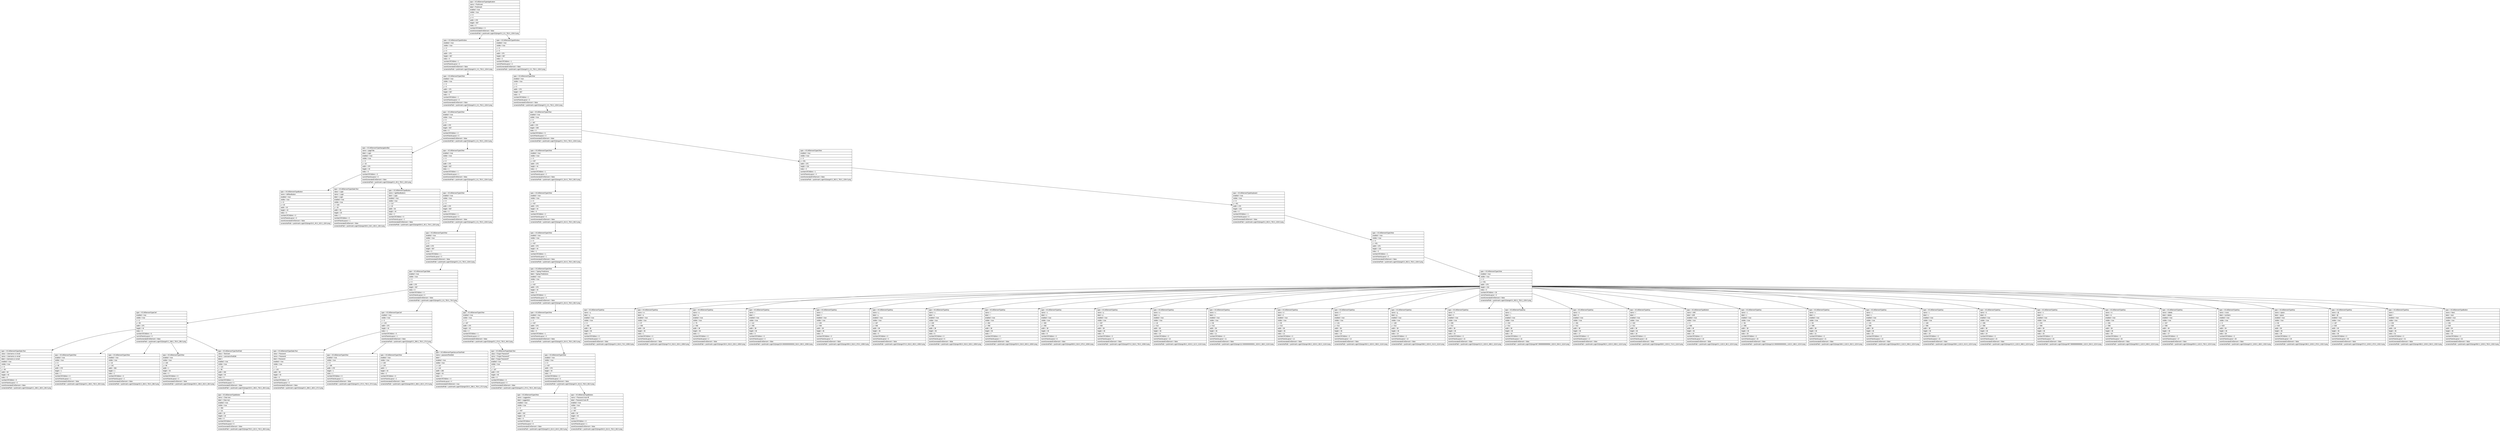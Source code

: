 digraph Layout {

	node [shape=record fontname=Arial];

	0	[label="{type = XCUIElementTypeApplication\l|name = Poshmark\l|label = Poshmark\l|enabled = true\l|visible = true\l|x = 0\l|y = 0\l|width = 375\l|height = 667\l|index = 0\l|numberOfChildren = 3\l|eventGeneratedOnElement = false \l|screenshotPath = poshmark-Login/S2/pngs/0.0_0.0_750.0_1334.0.png\l}"]
	1	[label="{type = XCUIElementTypeWindow\l|enabled = true\l|visible = true\l|x = 0\l|y = 0\l|width = 375\l|height = 667\l|index = 0\l|numberOfChildren = 1\l|numInParentLayout = 0\l|eventGeneratedOnElement = false \l|screenshotPath = poshmark-Login/S2/pngs/0.0_0.0_750.0_1334.0.png\l}"]
	2	[label="{type = XCUIElementTypeWindow\l|enabled = true\l|visible = true\l|x = 0\l|y = 0\l|width = 375\l|height = 667\l|index = 2\l|numberOfChildren = 1\l|numInParentLayout = 2\l|eventGeneratedOnElement = false \l|screenshotPath = poshmark-Login/S2/pngs/0.0_0.0_750.0_1334.0.png\l}"]
	3	[label="{type = XCUIElementTypeOther\l|enabled = true\l|visible = true\l|x = 0\l|y = 0\l|width = 375\l|height = 667\l|index = 0\l|numberOfChildren = 1\l|numInParentLayout = 0\l|eventGeneratedOnElement = false \l|screenshotPath = poshmark-Login/S2/pngs/0.0_0.0_750.0_1334.0.png\l}"]
	4	[label="{type = XCUIElementTypeOther\l|enabled = true\l|visible = true\l|x = 0\l|y = 0\l|width = 375\l|height = 667\l|index = 0\l|numberOfChildren = 1\l|numInParentLayout = 0\l|eventGeneratedOnElement = false \l|screenshotPath = poshmark-Login/S2/pngs/0.0_0.0_750.0_1334.0.png\l}"]
	5	[label="{type = XCUIElementTypeOther\l|enabled = true\l|visible = true\l|x = 0\l|y = 0\l|width = 375\l|height = 667\l|index = 0\l|numberOfChildren = 2\l|numInParentLayout = 0\l|eventGeneratedOnElement = false \l|screenshotPath = poshmark-Login/S2/pngs/0.0_0.0_750.0_1334.0.png\l}"]
	6	[label="{type = XCUIElementTypeOther\l|enabled = true\l|visible = true\l|x = 0\l|y = 367\l|width = 375\l|height = 300\l|index = 0\l|numberOfChildren = 5\l|numInParentLayout = 0\l|eventGeneratedOnElement = false \l|screenshotPath = poshmark-Login/S2/pngs/0.0_734.0_750.0_1334.0.png\l}"]
	7	[label="{type = XCUIElementTypeNavigationBar\l|name = pageTitle\l|label = Login\l|enabled = true\l|visible = true\l|x = 0\l|y = 20\l|width = 375\l|height = 44\l|index = 0\l|numberOfChildren = 3\l|numInParentLayout = 0\l|eventGeneratedOnElement = false \l|screenshotPath = poshmark-Login/S2/pngs/0.0_40.0_750.0_128.0.png\l}"]
	8	[label="{type = XCUIElementTypeOther\l|enabled = true\l|visible = true\l|x = 0\l|y = 0\l|width = 375\l|height = 667\l|index = 1\l|numberOfChildren = 1\l|numInParentLayout = 1\l|eventGeneratedOnElement = false \l|screenshotPath = poshmark-Login/S2/pngs/0.0_0.0_750.0_1334.0.png\l}"]
	9	[label="{type = XCUIElementTypeOther\l|enabled = true\l|visible = true\l|x = 0\l|y = 407\l|width = 375\l|height = 44\l|index = 2\l|numberOfChildren = 1\l|numInParentLayout = 2\l|eventGeneratedOnElement = false \l|screenshotPath = poshmark-Login/S2/pngs/0.0_814.0_750.0_902.0.png\l}"]
	10	[label="{type = XCUIElementTypeOther\l|enabled = true\l|visible = true\l|x = 0\l|y = 451\l|width = 375\l|height = 216\l|index = 4\l|numberOfChildren = 1\l|numInParentLayout = 4\l|eventGeneratedOnElement = false \l|screenshotPath = poshmark-Login/S2/pngs/0.0_902.0_750.0_1334.0.png\l}"]
	11	[label="{type = XCUIElementTypeButton\l|name = leftNavButton\l|enabled = true\l|visible = true\l|x = 8\l|y = 20\l|width = 43\l|height = 44\l|index = 0\l|numberOfChildren = 0\l|numInParentLayout = 0\l|eventGeneratedOnElement = false \l|screenshotPath = poshmark-Login/S2/pngs/16.0_40.0_102.0_128.0.png\l}"]
	12	[label="{type = XCUIElementTypeStaticText\l|value = Login\l|name = Login\l|label = Login\l|enabled = true\l|visible = true\l|x = 163\l|y = 29\l|width = 50\l|height = 25\l|index = 1\l|numberOfChildren = 0\l|numInParentLayout = 1\l|eventGeneratedOnElement = false \l|screenshotPath = poshmark-Login/S2/pngs/326.0_58.0_426.0_108.0.png\l}"]
	13	[label="{type = XCUIElementTypeButton\l|name = rightNavButton1\l|label = Login\l|enabled = true\l|visible = true\l|x = 317\l|y = 20\l|width = 50\l|height = 44\l|index = 2\l|numberOfChildren = 0\l|numInParentLayout = 2\l|eventGeneratedOnElement = false \l|screenshotPath = poshmark-Login/S2/pngs/634.0_40.0_734.0_128.0.png\l}"]
	14	[label="{type = XCUIElementTypeOther\l|enabled = true\l|visible = true\l|x = 0\l|y = 0\l|width = 375\l|height = 667\l|index = 0\l|numberOfChildren = 1\l|numInParentLayout = 0\l|eventGeneratedOnElement = false \l|screenshotPath = poshmark-Login/S2/pngs/0.0_0.0_750.0_1334.0.png\l}"]
	15	[label="{type = XCUIElementTypeOther\l|enabled = true\l|visible = true\l|x = 0\l|y = 407\l|width = 375\l|height = 44\l|index = 0\l|numberOfChildren = 2\l|numInParentLayout = 0\l|eventGeneratedOnElement = false \l|screenshotPath = poshmark-Login/S2/pngs/0.0_814.0_750.0_902.0.png\l}"]
	16	[label="{type = XCUIElementTypeKeyboard\l|enabled = true\l|visible = true\l|x = 0\l|y = 451\l|width = 375\l|height = 216\l|index = 0\l|numberOfChildren = 1\l|numInParentLayout = 0\l|eventGeneratedOnElement = false \l|screenshotPath = poshmark-Login/S2/pngs/0.0_902.0_750.0_1334.0.png\l}"]
	17	[label="{type = XCUIElementTypeOther\l|enabled = true\l|visible = true\l|x = 0\l|y = 0\l|width = 375\l|height = 667\l|index = 0\l|numberOfChildren = 1\l|numInParentLayout = 0\l|eventGeneratedOnElement = false \l|screenshotPath = poshmark-Login/S2/pngs/0.0_0.0_750.0_1334.0.png\l}"]
	18	[label="{type = XCUIElementTypeOther\l|enabled = true\l|visible = true\l|x = 0\l|y = 407\l|width = 375\l|height = 44\l|index = 1\l|numberOfChildren = 1\l|numInParentLayout = 1\l|eventGeneratedOnElement = false \l|screenshotPath = poshmark-Login/S2/pngs/0.0_814.0_750.0_902.0.png\l}"]
	19	[label="{type = XCUIElementTypeOther\l|enabled = true\l|visible = true\l|x = 0\l|y = 451\l|width = 375\l|height = 216\l|index = 0\l|numberOfChildren = 1\l|numInParentLayout = 0\l|eventGeneratedOnElement = false \l|screenshotPath = poshmark-Login/S2/pngs/0.0_902.0_750.0_1334.0.png\l}"]
	20	[label="{type = XCUIElementTypeTable\l|enabled = true\l|visible = true\l|x = 0\l|y = 0\l|width = 375\l|height = 367\l|index = 0\l|numberOfChildren = 4\l|numInParentLayout = 0\l|eventGeneratedOnElement = false \l|screenshotPath = poshmark-Login/S2/pngs/0.0_0.0_750.0_734.0.png\l}"]
	21	[label="{type = XCUIElementTypeOther\l|name = Typing Predictions\l|label = Typing Predictions\l|enabled = true\l|visible = true\l|x = 0\l|y = 407\l|width = 375\l|height = 44\l|index = 0\l|numberOfChildren = 1\l|numInParentLayout = 0\l|eventGeneratedOnElement = false \l|screenshotPath = poshmark-Login/S2/pngs/0.0_814.0_750.0_902.0.png\l}"]
	22	[label="{type = XCUIElementTypeOther\l|enabled = true\l|visible = true\l|x = 0\l|y = 451\l|width = 375\l|height = 216\l|index = 0\l|numberOfChildren = 33\l|numInParentLayout = 0\l|eventGeneratedOnElement = false \l|screenshotPath = poshmark-Login/S2/pngs/0.0_902.0_750.0_1334.0.png\l}"]
	23	[label="{type = XCUIElementTypeCell\l|enabled = true\l|visible = true\l|x = 0\l|y = 99\l|width = 375\l|height = 44\l|index = 0\l|numberOfChildren = 6\l|numInParentLayout = 0\l|eventGeneratedOnElement = false \l|screenshotPath = poshmark-Login/S2/pngs/0.0_198.0_750.0_286.0.png\l}"]
	24	[label="{type = XCUIElementTypeCell\l|enabled = true\l|visible = true\l|x = 0\l|y = 143\l|width = 375\l|height = 44\l|index = 1\l|numberOfChildren = 5\l|numInParentLayout = 1\l|eventGeneratedOnElement = false \l|screenshotPath = poshmark-Login/S2/pngs/0.0_286.0_750.0_374.0.png\l}"]
	25	[label="{type = XCUIElementTypeOther\l|enabled = true\l|visible = true\l|x = 0\l|y = 187\l|width = 375\l|height = 45\l|index = 2\l|numberOfChildren = 1\l|numInParentLayout = 2\l|eventGeneratedOnElement = false \l|screenshotPath = poshmark-Login/S2/pngs/0.0_374.0_750.0_464.0.png\l}"]
	26	[label="{type = XCUIElementTypeOther\l|enabled = true\l|visible = true\l|x = 0\l|y = 407\l|width = 375\l|height = 44\l|index = 0\l|numberOfChildren = 1\l|numInParentLayout = 0\l|eventGeneratedOnElement = false \l|screenshotPath = poshmark-Login/S2/pngs/0.0_814.0_750.0_902.0.png\l}"]
	27	[label="{type = XCUIElementTypeKey\l|name = q\l|label = q\l|enabled = true\l|visible = true\l|x = 0\l|y = 458\l|width = 38\l|height = 46\l|index = 0\l|numberOfChildren = 0\l|numInParentLayout = 0\l|eventGeneratedOnElement = false \l|screenshotPath = poshmark-Login/S2/pngs/0.0_916.0_76.0_1008.0.png\l}"]
	28	[label="{type = XCUIElementTypeKey\l|name = w\l|label = w\l|enabled = true\l|visible = true\l|x = 37\l|y = 458\l|width = 38\l|height = 46\l|index = 1\l|numberOfChildren = 0\l|numInParentLayout = 1\l|eventGeneratedOnElement = false \l|screenshotPath = poshmark-Login/S2/pngs/74.0_916.0_150.0_1008.0.png\l}"]
	29	[label="{type = XCUIElementTypeKey\l|name = e\l|label = e\l|enabled = true\l|visible = true\l|x = 75\l|y = 458\l|width = 38\l|height = 46\l|index = 2\l|numberOfChildren = 0\l|numInParentLayout = 2\l|eventGeneratedOnElement = false \l|screenshotPath = poshmark-Login/S2/pngs/150.0_916.0_226.0_1008.0.png\l}"]
	30	[label="{type = XCUIElementTypeKey\l|name = r\l|label = r\l|enabled = true\l|visible = true\l|x = 112\l|y = 458\l|width = 38\l|height = 46\l|index = 3\l|numberOfChildren = 0\l|numInParentLayout = 3\l|eventGeneratedOnElement = false \l|screenshotPath = poshmark-Login/S2/pngs/224.00000000000003_916.0_300.0_1008.0.png\l}"]
	31	[label="{type = XCUIElementTypeKey\l|name = t\l|label = t\l|enabled = true\l|visible = true\l|x = 150\l|y = 458\l|width = 38\l|height = 46\l|index = 4\l|numberOfChildren = 0\l|numInParentLayout = 4\l|eventGeneratedOnElement = false \l|screenshotPath = poshmark-Login/S2/pngs/300.0_916.0_376.0_1008.0.png\l}"]
	32	[label="{type = XCUIElementTypeKey\l|name = y\l|label = y\l|enabled = true\l|visible = true\l|x = 187\l|y = 458\l|width = 38\l|height = 46\l|index = 5\l|numberOfChildren = 0\l|numInParentLayout = 5\l|eventGeneratedOnElement = false \l|screenshotPath = poshmark-Login/S2/pngs/374.0_916.0_450.0_1008.0.png\l}"]
	33	[label="{type = XCUIElementTypeKey\l|name = u\l|label = u\l|enabled = true\l|visible = true\l|x = 225\l|y = 458\l|width = 38\l|height = 46\l|index = 6\l|numberOfChildren = 0\l|numInParentLayout = 6\l|eventGeneratedOnElement = false \l|screenshotPath = poshmark-Login/S2/pngs/450.0_916.0_526.0_1008.0.png\l}"]
	34	[label="{type = XCUIElementTypeKey\l|name = i\l|label = i\l|enabled = true\l|visible = true\l|x = 262\l|y = 458\l|width = 38\l|height = 46\l|index = 7\l|numberOfChildren = 0\l|numInParentLayout = 7\l|eventGeneratedOnElement = false \l|screenshotPath = poshmark-Login/S2/pngs/524.0_916.0_600.0_1008.0.png\l}"]
	35	[label="{type = XCUIElementTypeKey\l|name = o\l|label = o\l|enabled = true\l|visible = true\l|x = 300\l|y = 458\l|width = 38\l|height = 46\l|index = 8\l|numberOfChildren = 0\l|numInParentLayout = 8\l|eventGeneratedOnElement = false \l|screenshotPath = poshmark-Login/S2/pngs/600.0_916.0_676.0_1008.0.png\l}"]
	36	[label="{type = XCUIElementTypeKey\l|name = p\l|label = p\l|enabled = true\l|visible = true\l|x = 337\l|y = 458\l|width = 38\l|height = 46\l|index = 9\l|numberOfChildren = 0\l|numInParentLayout = 9\l|eventGeneratedOnElement = false \l|screenshotPath = poshmark-Login/S2/pngs/674.0_916.0_750.0_1008.0.png\l}"]
	37	[label="{type = XCUIElementTypeKey\l|name = a\l|label = a\l|enabled = true\l|visible = true\l|x = 18\l|y = 512\l|width = 38\l|height = 46\l|index = 10\l|numberOfChildren = 0\l|numInParentLayout = 10\l|eventGeneratedOnElement = false \l|screenshotPath = poshmark-Login/S2/pngs/36.0_1024.0_112.0_1116.0.png\l}"]
	38	[label="{type = XCUIElementTypeKey\l|name = s\l|label = s\l|enabled = true\l|visible = true\l|x = 56\l|y = 512\l|width = 38\l|height = 46\l|index = 11\l|numberOfChildren = 0\l|numInParentLayout = 11\l|eventGeneratedOnElement = false \l|screenshotPath = poshmark-Login/S2/pngs/112.00000000000001_1024.0_188.0_1116.0.png\l}"]
	39	[label="{type = XCUIElementTypeKey\l|name = d\l|label = d\l|enabled = true\l|visible = true\l|x = 93\l|y = 512\l|width = 38\l|height = 46\l|index = 12\l|numberOfChildren = 0\l|numInParentLayout = 12\l|eventGeneratedOnElement = false \l|screenshotPath = poshmark-Login/S2/pngs/186.0_1024.0_262.0_1116.0.png\l}"]
	40	[label="{type = XCUIElementTypeKey\l|name = f\l|label = f\l|enabled = true\l|visible = true\l|x = 131\l|y = 512\l|width = 38\l|height = 46\l|index = 13\l|numberOfChildren = 0\l|numInParentLayout = 13\l|eventGeneratedOnElement = false \l|screenshotPath = poshmark-Login/S2/pngs/262.0_1024.0_338.0_1116.0.png\l}"]
	41	[label="{type = XCUIElementTypeKey\l|name = g\l|label = g\l|enabled = true\l|visible = true\l|x = 169\l|y = 512\l|width = 38\l|height = 46\l|index = 14\l|numberOfChildren = 0\l|numInParentLayout = 14\l|eventGeneratedOnElement = false \l|screenshotPath = poshmark-Login/S2/pngs/338.0_1024.0_414.0_1116.0.png\l}"]
	42	[label="{type = XCUIElementTypeKey\l|name = h\l|label = h\l|enabled = true\l|visible = true\l|x = 206\l|y = 512\l|width = 38\l|height = 46\l|index = 15\l|numberOfChildren = 0\l|numInParentLayout = 15\l|eventGeneratedOnElement = false \l|screenshotPath = poshmark-Login/S2/pngs/412.0_1024.0_488.0_1116.0.png\l}"]
	43	[label="{type = XCUIElementTypeKey\l|name = j\l|label = j\l|enabled = true\l|visible = true\l|x = 244\l|y = 512\l|width = 38\l|height = 46\l|index = 16\l|numberOfChildren = 0\l|numInParentLayout = 16\l|eventGeneratedOnElement = false \l|screenshotPath = poshmark-Login/S2/pngs/487.99999999999994_1024.0_564.0_1116.0.png\l}"]
	44	[label="{type = XCUIElementTypeKey\l|name = k\l|label = k\l|enabled = true\l|visible = true\l|x = 281\l|y = 512\l|width = 38\l|height = 46\l|index = 17\l|numberOfChildren = 0\l|numInParentLayout = 17\l|eventGeneratedOnElement = false \l|screenshotPath = poshmark-Login/S2/pngs/562.0_1024.0_638.0_1116.0.png\l}"]
	45	[label="{type = XCUIElementTypeKey\l|name = l\l|label = l\l|enabled = true\l|visible = true\l|x = 319\l|y = 512\l|width = 38\l|height = 46\l|index = 18\l|numberOfChildren = 0\l|numInParentLayout = 18\l|eventGeneratedOnElement = false \l|screenshotPath = poshmark-Login/S2/pngs/638.0_1024.0_714.0_1116.0.png\l}"]
	46	[label="{type = XCUIElementTypeButton\l|name = shift\l|label = shift\l|enabled = true\l|visible = true\l|x = 0\l|y = 566\l|width = 48\l|height = 46\l|index = 19\l|numberOfChildren = 0\l|numInParentLayout = 19\l|eventGeneratedOnElement = false \l|screenshotPath = poshmark-Login/S2/pngs/0.0_1132.0_96.0_1224.0.png\l}"]
	47	[label="{type = XCUIElementTypeKey\l|name = z\l|label = z\l|enabled = true\l|visible = true\l|x = 56\l|y = 566\l|width = 38\l|height = 46\l|index = 20\l|numberOfChildren = 0\l|numInParentLayout = 20\l|eventGeneratedOnElement = false \l|screenshotPath = poshmark-Login/S2/pngs/112.00000000000001_1132.0_188.0_1224.0.png\l}"]
	48	[label="{type = XCUIElementTypeKey\l|name = x\l|label = x\l|enabled = true\l|visible = true\l|x = 93\l|y = 566\l|width = 38\l|height = 46\l|index = 21\l|numberOfChildren = 0\l|numInParentLayout = 21\l|eventGeneratedOnElement = false \l|screenshotPath = poshmark-Login/S2/pngs/186.0_1132.0_262.0_1224.0.png\l}"]
	49	[label="{type = XCUIElementTypeKey\l|name = c\l|label = c\l|enabled = true\l|visible = true\l|x = 131\l|y = 566\l|width = 38\l|height = 46\l|index = 22\l|numberOfChildren = 0\l|numInParentLayout = 22\l|eventGeneratedOnElement = false \l|screenshotPath = poshmark-Login/S2/pngs/262.0_1132.0_338.0_1224.0.png\l}"]
	50	[label="{type = XCUIElementTypeKey\l|name = v\l|label = v\l|enabled = true\l|visible = true\l|x = 169\l|y = 566\l|width = 38\l|height = 46\l|index = 23\l|numberOfChildren = 0\l|numInParentLayout = 23\l|eventGeneratedOnElement = false \l|screenshotPath = poshmark-Login/S2/pngs/338.0_1132.0_414.0_1224.0.png\l}"]
	51	[label="{type = XCUIElementTypeKey\l|name = b\l|label = b\l|enabled = true\l|visible = true\l|x = 206\l|y = 566\l|width = 38\l|height = 46\l|index = 24\l|numberOfChildren = 0\l|numInParentLayout = 24\l|eventGeneratedOnElement = false \l|screenshotPath = poshmark-Login/S2/pngs/412.0_1132.0_488.0_1224.0.png\l}"]
	52	[label="{type = XCUIElementTypeKey\l|name = n\l|label = n\l|enabled = true\l|visible = true\l|x = 244\l|y = 566\l|width = 38\l|height = 46\l|index = 25\l|numberOfChildren = 0\l|numInParentLayout = 25\l|eventGeneratedOnElement = false \l|screenshotPath = poshmark-Login/S2/pngs/487.99999999999994_1132.0_564.0_1224.0.png\l}"]
	53	[label="{type = XCUIElementTypeKey\l|name = m\l|label = m\l|enabled = true\l|visible = true\l|x = 281\l|y = 566\l|width = 38\l|height = 46\l|index = 26\l|numberOfChildren = 0\l|numInParentLayout = 26\l|eventGeneratedOnElement = false \l|screenshotPath = poshmark-Login/S2/pngs/562.0_1132.0_638.0_1224.0.png\l}"]
	54	[label="{type = XCUIElementTypeKey\l|name = delete\l|label = delete\l|enabled = true\l|visible = true\l|x = 327\l|y = 566\l|width = 48\l|height = 46\l|index = 27\l|numberOfChildren = 0\l|numInParentLayout = 27\l|eventGeneratedOnElement = false \l|screenshotPath = poshmark-Login/S2/pngs/654.0_1132.0_750.0_1224.0.png\l}"]
	55	[label="{type = XCUIElementTypeKey\l|name = more\l|label = numbers\l|enabled = true\l|visible = true\l|x = 0\l|y = 620\l|width = 94\l|height = 46\l|index = 28\l|numberOfChildren = 0\l|numInParentLayout = 28\l|eventGeneratedOnElement = false \l|screenshotPath = poshmark-Login/S2/pngs/0.0_1240.0_188.0_1332.0.png\l}"]
	56	[label="{type = XCUIElementTypeKey\l|name = space\l|label = space\l|enabled = true\l|visible = true\l|x = 93\l|y = 620\l|width = 95\l|height = 46\l|index = 29\l|numberOfChildren = 0\l|numInParentLayout = 29\l|eventGeneratedOnElement = false \l|screenshotPath = poshmark-Login/S2/pngs/186.0_1240.0_376.0_1332.0.png\l}"]
	57	[label="{type = XCUIElementTypeKey\l|name = @\l|label = @\l|enabled = true\l|visible = true\l|x = 187\l|y = 620\l|width = 48\l|height = 46\l|index = 30\l|numberOfChildren = 0\l|numInParentLayout = 30\l|eventGeneratedOnElement = false \l|screenshotPath = poshmark-Login/S2/pngs/374.0_1240.0_470.0_1332.0.png\l}"]
	58	[label="{type = XCUIElementTypeKey\l|name = .\l|label = .\l|enabled = true\l|visible = true\l|x = 234\l|y = 620\l|width = 48\l|height = 46\l|index = 31\l|numberOfChildren = 0\l|numInParentLayout = 31\l|eventGeneratedOnElement = false \l|screenshotPath = poshmark-Login/S2/pngs/468.0_1240.0_564.0_1332.0.png\l}"]
	59	[label="{type = XCUIElementTypeButton\l|name = Next:\l|label = next\l|enabled = true\l|visible = true\l|x = 281\l|y = 620\l|width = 94\l|height = 46\l|index = 32\l|numberOfChildren = 0\l|numInParentLayout = 32\l|eventGeneratedOnElement = false \l|screenshotPath = poshmark-Login/S2/pngs/562.0_1240.0_750.0_1332.0.png\l}"]
	60	[label="{type = XCUIElementTypeStaticText\l|value = Username or email\l|name = Username or email\l|label = Username or email\l|enabled = true\l|visible = true\l|x = 0\l|y = 99\l|width = 90\l|height = 43\l|index = 0\l|numberOfChildren = 0\l|numInParentLayout = 0\l|eventGeneratedOnElement = false \l|screenshotPath = poshmark-Login/S2/pngs/0.0_198.0_180.0_284.0.png\l}"]
	61	[label="{type = XCUIElementTypeOther\l|enabled = true\l|visible = true\l|x = 0\l|y = 99\l|width = 375\l|height = 1\l|index = 1\l|numberOfChildren = 0\l|numInParentLayout = 1\l|eventGeneratedOnElement = false \l|screenshotPath = poshmark-Login/S2/pngs/0.0_198.0_750.0_200.0.png\l}"]
	62	[label="{type = XCUIElementTypeOther\l|enabled = true\l|visible = true\l|x = 16\l|y = 142\l|width = 359\l|height = 1\l|index = 2\l|numberOfChildren = 0\l|numInParentLayout = 2\l|eventGeneratedOnElement = false \l|screenshotPath = poshmark-Login/S2/pngs/32.0_284.0_750.0_286.0.png\l}"]
	63	[label="{type = XCUIElementTypeOther\l|enabled = true\l|visible = true\l|x = 100\l|y = 99\l|width = 1\l|height = 43\l|index = 3\l|numberOfChildren = 0\l|numInParentLayout = 3\l|eventGeneratedOnElement = false \l|screenshotPath = poshmark-Login/S2/pngs/200.0_198.0_202.0_284.0.png\l}"]
	64	[label="{type = XCUIElementTypeTextField\l|value = TestUseri\l|name = usernameTextEdit\l|label = \l|enabled = true\l|visible = true\l|x = 110\l|y = 99\l|width = 265\l|height = 43\l|index = 5\l|numberOfChildren = 1\l|numInParentLayout = 5\l|eventGeneratedOnElement = false \l|screenshotPath = poshmark-Login/S2/pngs/220.0_198.0_750.0_284.0.png\l}"]
	65	[label="{type = XCUIElementTypeStaticText\l|value = Password\l|name = Password\l|label = Password\l|enabled = true\l|visible = true\l|x = 0\l|y = 143\l|width = 90\l|height = 43\l|index = 0\l|numberOfChildren = 0\l|numInParentLayout = 0\l|eventGeneratedOnElement = false \l|screenshotPath = poshmark-Login/S2/pngs/0.0_286.0_180.0_372.0.png\l}"]
	66	[label="{type = XCUIElementTypeOther\l|enabled = true\l|visible = true\l|x = 0\l|y = 186\l|width = 375\l|height = 1\l|index = 1\l|numberOfChildren = 0\l|numInParentLayout = 1\l|eventGeneratedOnElement = false \l|screenshotPath = poshmark-Login/S2/pngs/0.0_372.0_750.0_374.0.png\l}"]
	67	[label="{type = XCUIElementTypeOther\l|enabled = true\l|visible = true\l|x = 100\l|y = 143\l|width = 1\l|height = 43\l|index = 2\l|numberOfChildren = 0\l|numInParentLayout = 2\l|eventGeneratedOnElement = false \l|screenshotPath = poshmark-Login/S2/pngs/200.0_286.0_202.0_372.0.png\l}"]
	68	[label="{type = XCUIElementTypeSecureTextField\l|name = passwordTextEdit\l|label = \l|enabled = true\l|visible = true\l|x = 110\l|y = 143\l|width = 265\l|height = 43\l|index = 4\l|numberOfChildren = 0\l|numInParentLayout = 4\l|eventGeneratedOnElement = true \l|screenshotPath = poshmark-Login/S2/pngs/220.0_286.0_750.0_372.0.png\l}"]
	69	[label="{type = XCUIElementTypeStaticText\l|value = Forgot Password?\l|name = Forgot Password?\l|label = Forgot Password?\l|enabled = true\l|visible = true\l|x = 0\l|y = 187\l|width = 375\l|height = 45\l|index = 0\l|numberOfChildren = 0\l|numInParentLayout = 0\l|eventGeneratedOnElement = false \l|screenshotPath = poshmark-Login/S2/pngs/0.0_374.0_750.0_464.0.png\l}"]
	70	[label="{type = XCUIElementTypeOther\l|enabled = true\l|visible = true\l|x = 0\l|y = 407\l|width = 375\l|height = 44\l|index = 0\l|numberOfChildren = 2\l|numInParentLayout = 0\l|eventGeneratedOnElement = false \l|screenshotPath = poshmark-Login/S2/pngs/0.0_814.0_750.0_902.0.png\l}"]
	71	[label="{type = XCUIElementTypeButton\l|name = Clear text\l|label = Clear text\l|enabled = true\l|visible = true\l|x = 350\l|y = 111\l|width = 20\l|height = 19\l|index = 0\l|numberOfChildren = 0\l|numInParentLayout = 0\l|eventGeneratedOnElement = false \l|screenshotPath = poshmark-Login/S2/pngs/700.0_222.0_740.0_260.0.png\l}"]
	72	[label="{type = XCUIElementTypeOther\l|name = suggestion\l|label = suggestion\l|enabled = true\l|visible = true\l|x = 0\l|y = 407\l|width = 322\l|height = 44\l|index = 0\l|numberOfChildren = 0\l|numInParentLayout = 0\l|eventGeneratedOnElement = false \l|screenshotPath = poshmark-Login/S2/pngs/0.0_814.0_644.0_902.0.png\l}"]
	73	[label="{type = XCUIElementTypeButton\l|name = Password Auto-fill\l|label = Password Auto-fill\l|enabled = true\l|visible = true\l|x = 322\l|y = 407\l|width = 53\l|height = 44\l|index = 1\l|numberOfChildren = 0\l|numInParentLayout = 1\l|eventGeneratedOnElement = false \l|screenshotPath = poshmark-Login/S2/pngs/644.0_814.0_750.0_902.0.png\l}"]


	0 -> 1
	0 -> 2
	1 -> 3
	2 -> 4
	3 -> 5
	4 -> 6
	5 -> 7
	5 -> 8
	6 -> 9
	6 -> 10
	7 -> 11
	7 -> 12
	7 -> 13
	8 -> 14
	9 -> 15
	10 -> 16
	14 -> 17
	15 -> 18
	16 -> 19
	17 -> 20
	18 -> 21
	19 -> 22
	20 -> 23
	20 -> 24
	20 -> 25
	21 -> 26
	22 -> 27
	22 -> 28
	22 -> 29
	22 -> 30
	22 -> 31
	22 -> 32
	22 -> 33
	22 -> 34
	22 -> 35
	22 -> 36
	22 -> 37
	22 -> 38
	22 -> 39
	22 -> 40
	22 -> 41
	22 -> 42
	22 -> 43
	22 -> 44
	22 -> 45
	22 -> 46
	22 -> 47
	22 -> 48
	22 -> 49
	22 -> 50
	22 -> 51
	22 -> 52
	22 -> 53
	22 -> 54
	22 -> 55
	22 -> 56
	22 -> 57
	22 -> 58
	22 -> 59
	23 -> 60
	23 -> 61
	23 -> 62
	23 -> 63
	23 -> 64
	24 -> 65
	24 -> 66
	24 -> 67
	24 -> 68
	25 -> 69
	26 -> 70
	64 -> 71
	70 -> 72
	70 -> 73


}